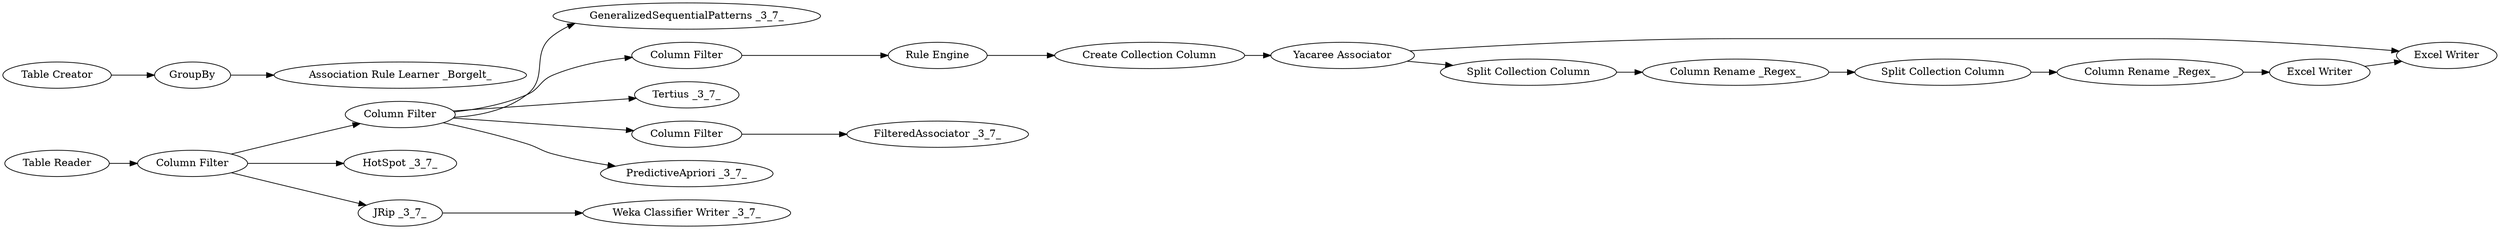 digraph {
	"-3611237140019013993_262" [label="Excel Writer"]
	"-3611237140019013993_254" [label="Split Collection Column"]
	"-4121989317273600621_397" [label="Column Filter"]
	"-4121989317273600621_391" [label="GeneralizedSequentialPatterns _3_7_"]
	"-4121989317273600621_392" [label="Column Filter"]
	"-3611237140019013993_158" [label="Column Filter"]
	"-3611237140019013993_157" [label="Create Collection Column"]
	"-4121989317273600621_403" [label="Table Reader"]
	"-4121989317273600621_404" [label="Weka Classifier Writer _3_7_"]
	"-3611237140019013993_261" [label="Excel Writer"]
	"-4121989317273600621_395" [label="Tertius _3_7_"]
	"-4121989317273600621_399" [label="Column Filter"]
	"-4121989317273600621_390" [label="HotSpot _3_7_"]
	"-4121989317273600621_393" [label="PredictiveApriori _3_7_"]
	"-4121989317273600621_2" [label="Table Creator"]
	"-3611237140019013993_255" [label="Column Rename _Regex_"]
	"-3611237140019013993_257" [label="Column Rename _Regex_"]
	"-4121989317273600621_1" [label="Association Rule Learner _Borgelt_"]
	"-3611237140019013993_258" [label="Rule Engine"]
	"-4121989317273600621_401" [label="JRip _3_7_"]
	"-3611237140019013993_1" [label="Yacaree Associator"]
	"-4121989317273600621_394" [label="FilteredAssociator _3_7_"]
	"-3611237140019013993_256" [label="Split Collection Column"]
	"-4121989317273600621_3" [label=GroupBy]
	"-4121989317273600621_392" -> "-4121989317273600621_399"
	"-4121989317273600621_392" -> "-4121989317273600621_391"
	"-3611237140019013993_157" -> "-3611237140019013993_1"
	"-4121989317273600621_392" -> "-4121989317273600621_395"
	"-3611237140019013993_255" -> "-3611237140019013993_256"
	"-3611237140019013993_158" -> "-3611237140019013993_258"
	"-4121989317273600621_3" -> "-4121989317273600621_1"
	"-4121989317273600621_401" -> "-4121989317273600621_404"
	"-4121989317273600621_392" -> "-4121989317273600621_393"
	"-3611237140019013993_256" -> "-3611237140019013993_257"
	"-4121989317273600621_397" -> "-4121989317273600621_392"
	"-3611237140019013993_1" -> "-3611237140019013993_254"
	"-4121989317273600621_392" -> "-3611237140019013993_158"
	"-4121989317273600621_397" -> "-4121989317273600621_401"
	"-4121989317273600621_399" -> "-4121989317273600621_394"
	"-3611237140019013993_1" -> "-3611237140019013993_262"
	"-4121989317273600621_403" -> "-4121989317273600621_397"
	"-3611237140019013993_254" -> "-3611237140019013993_255"
	"-4121989317273600621_2" -> "-4121989317273600621_3"
	"-3611237140019013993_257" -> "-3611237140019013993_261"
	"-3611237140019013993_261" -> "-3611237140019013993_262"
	"-4121989317273600621_397" -> "-4121989317273600621_390"
	"-3611237140019013993_258" -> "-3611237140019013993_157"
	rankdir=LR
}
